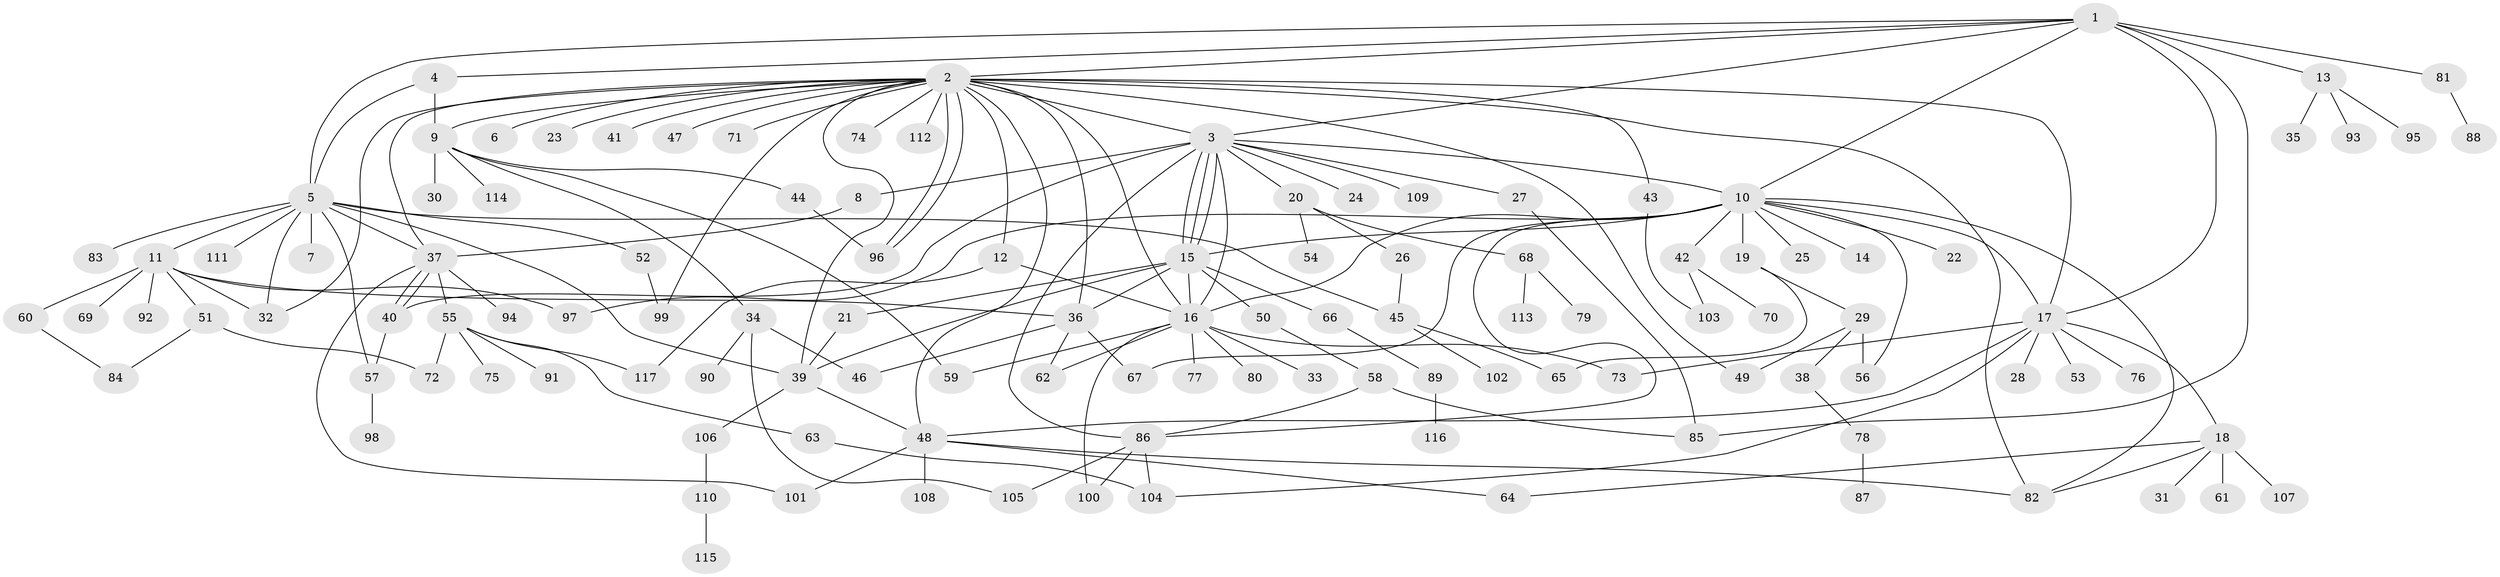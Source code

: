 // Generated by graph-tools (version 1.1) at 2025/35/03/09/25 02:35:39]
// undirected, 117 vertices, 173 edges
graph export_dot {
graph [start="1"]
  node [color=gray90,style=filled];
  1;
  2;
  3;
  4;
  5;
  6;
  7;
  8;
  9;
  10;
  11;
  12;
  13;
  14;
  15;
  16;
  17;
  18;
  19;
  20;
  21;
  22;
  23;
  24;
  25;
  26;
  27;
  28;
  29;
  30;
  31;
  32;
  33;
  34;
  35;
  36;
  37;
  38;
  39;
  40;
  41;
  42;
  43;
  44;
  45;
  46;
  47;
  48;
  49;
  50;
  51;
  52;
  53;
  54;
  55;
  56;
  57;
  58;
  59;
  60;
  61;
  62;
  63;
  64;
  65;
  66;
  67;
  68;
  69;
  70;
  71;
  72;
  73;
  74;
  75;
  76;
  77;
  78;
  79;
  80;
  81;
  82;
  83;
  84;
  85;
  86;
  87;
  88;
  89;
  90;
  91;
  92;
  93;
  94;
  95;
  96;
  97;
  98;
  99;
  100;
  101;
  102;
  103;
  104;
  105;
  106;
  107;
  108;
  109;
  110;
  111;
  112;
  113;
  114;
  115;
  116;
  117;
  1 -- 2;
  1 -- 3;
  1 -- 4;
  1 -- 5;
  1 -- 10;
  1 -- 13;
  1 -- 17;
  1 -- 81;
  1 -- 85;
  2 -- 3;
  2 -- 6;
  2 -- 9;
  2 -- 12;
  2 -- 16;
  2 -- 17;
  2 -- 23;
  2 -- 32;
  2 -- 36;
  2 -- 37;
  2 -- 39;
  2 -- 41;
  2 -- 43;
  2 -- 47;
  2 -- 48;
  2 -- 49;
  2 -- 71;
  2 -- 74;
  2 -- 82;
  2 -- 96;
  2 -- 96;
  2 -- 99;
  2 -- 112;
  3 -- 8;
  3 -- 10;
  3 -- 15;
  3 -- 15;
  3 -- 15;
  3 -- 16;
  3 -- 20;
  3 -- 24;
  3 -- 27;
  3 -- 40;
  3 -- 86;
  3 -- 109;
  4 -- 5;
  4 -- 9;
  5 -- 7;
  5 -- 11;
  5 -- 32;
  5 -- 37;
  5 -- 39;
  5 -- 45;
  5 -- 52;
  5 -- 57;
  5 -- 83;
  5 -- 111;
  8 -- 37;
  9 -- 30;
  9 -- 34;
  9 -- 44;
  9 -- 59;
  9 -- 114;
  10 -- 14;
  10 -- 15;
  10 -- 16;
  10 -- 17;
  10 -- 19;
  10 -- 22;
  10 -- 25;
  10 -- 42;
  10 -- 56;
  10 -- 67;
  10 -- 82;
  10 -- 86;
  10 -- 97;
  11 -- 32;
  11 -- 36;
  11 -- 51;
  11 -- 60;
  11 -- 69;
  11 -- 92;
  11 -- 97;
  12 -- 16;
  12 -- 117;
  13 -- 35;
  13 -- 93;
  13 -- 95;
  15 -- 16;
  15 -- 21;
  15 -- 36;
  15 -- 39;
  15 -- 50;
  15 -- 66;
  16 -- 33;
  16 -- 59;
  16 -- 62;
  16 -- 73;
  16 -- 77;
  16 -- 80;
  16 -- 100;
  17 -- 18;
  17 -- 28;
  17 -- 48;
  17 -- 53;
  17 -- 73;
  17 -- 76;
  17 -- 104;
  18 -- 31;
  18 -- 61;
  18 -- 64;
  18 -- 82;
  18 -- 107;
  19 -- 29;
  19 -- 65;
  20 -- 26;
  20 -- 54;
  20 -- 68;
  21 -- 39;
  26 -- 45;
  27 -- 85;
  29 -- 38;
  29 -- 49;
  29 -- 56;
  34 -- 46;
  34 -- 90;
  34 -- 105;
  36 -- 46;
  36 -- 62;
  36 -- 67;
  37 -- 40;
  37 -- 40;
  37 -- 55;
  37 -- 94;
  37 -- 101;
  38 -- 78;
  39 -- 48;
  39 -- 106;
  40 -- 57;
  42 -- 70;
  42 -- 103;
  43 -- 103;
  44 -- 96;
  45 -- 65;
  45 -- 102;
  48 -- 64;
  48 -- 82;
  48 -- 101;
  48 -- 108;
  50 -- 58;
  51 -- 72;
  51 -- 84;
  52 -- 99;
  55 -- 63;
  55 -- 72;
  55 -- 75;
  55 -- 91;
  55 -- 117;
  57 -- 98;
  58 -- 85;
  58 -- 86;
  60 -- 84;
  63 -- 104;
  66 -- 89;
  68 -- 79;
  68 -- 113;
  78 -- 87;
  81 -- 88;
  86 -- 100;
  86 -- 104;
  86 -- 105;
  89 -- 116;
  106 -- 110;
  110 -- 115;
}
